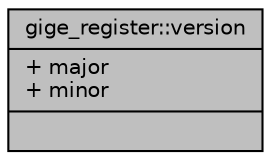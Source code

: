 digraph "gige_register::version"
{
 // INTERACTIVE_SVG=YES
  edge [fontname="Helvetica",fontsize="10",labelfontname="Helvetica",labelfontsize="10"];
  node [fontname="Helvetica",fontsize="10",shape=record];
  Node1 [label="{gige_register::version\n|+ major\l+ minor\l|}",height=0.2,width=0.4,color="black", fillcolor="grey75", style="filled", fontcolor="black"];
}
